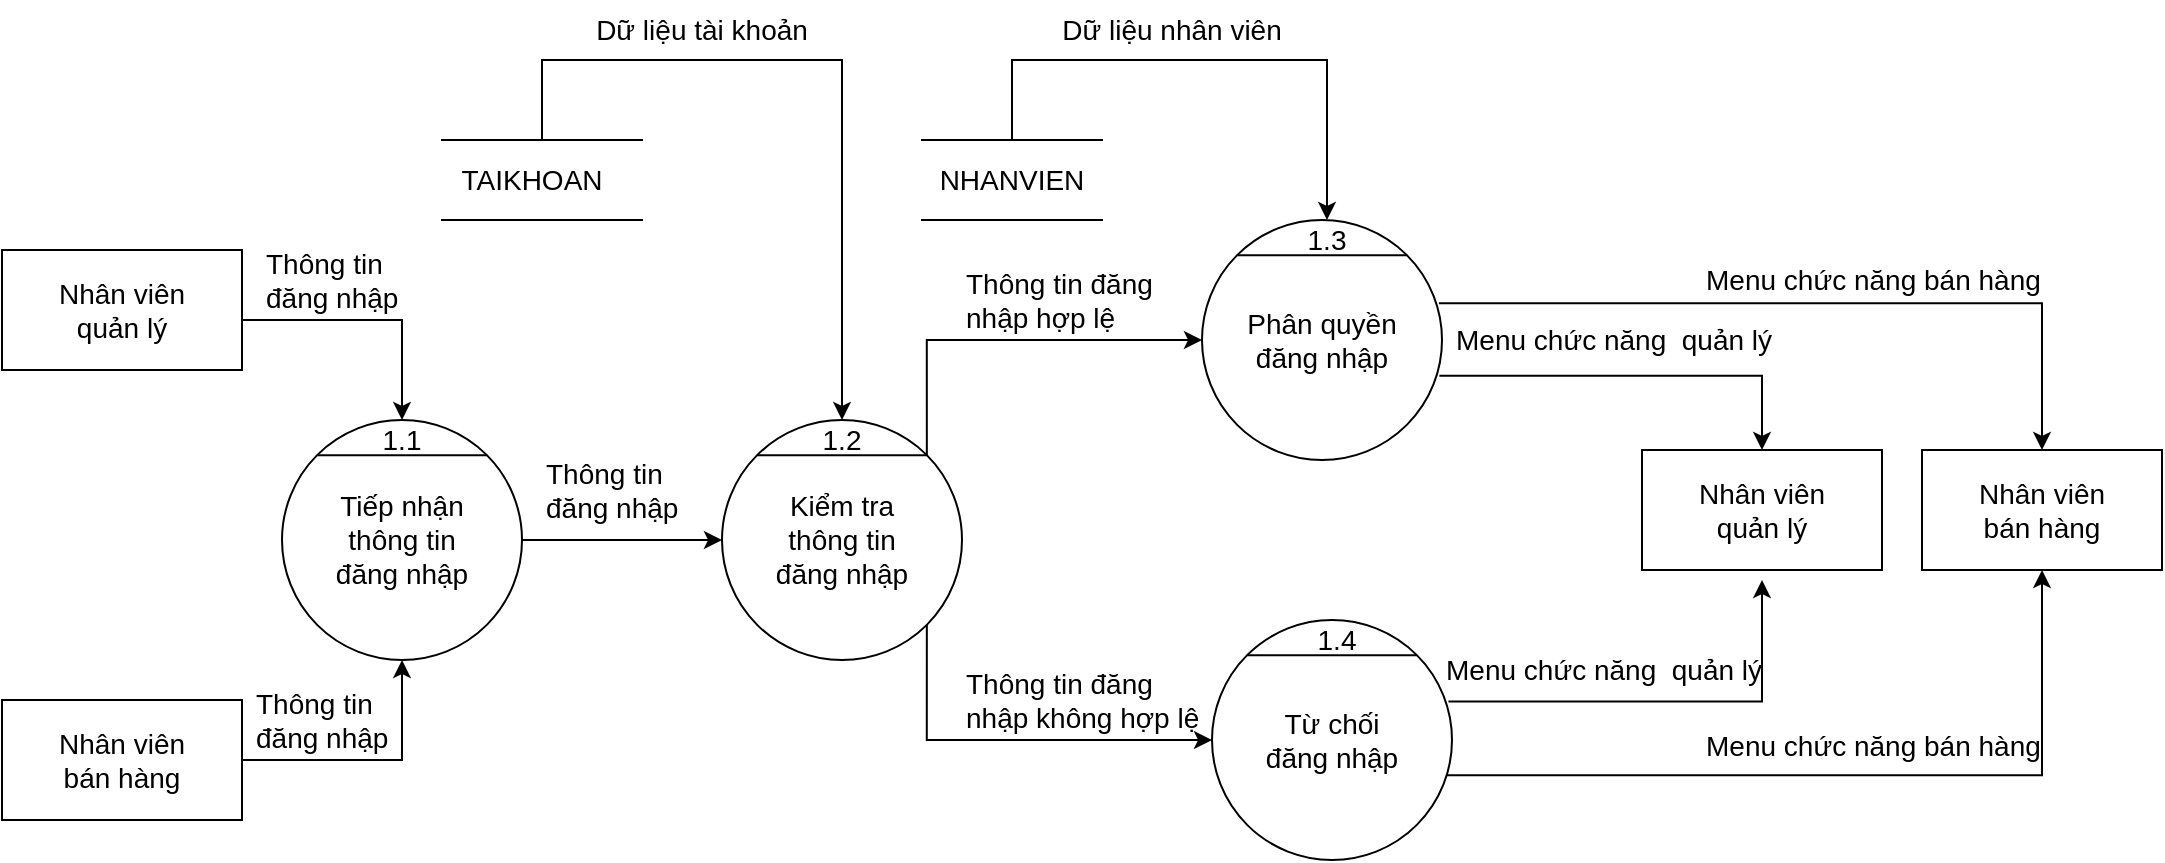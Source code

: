 <mxfile version="16.4.11" type="device"><diagram id="-AZ35yqICa79HWN4a_mX" name="Page-1"><mxGraphModel dx="3588" dy="641" grid="1" gridSize="10" guides="1" tooltips="1" connect="1" arrows="1" fold="1" page="1" pageScale="1" pageWidth="850" pageHeight="1100" math="0" shadow="0"><root><mxCell id="0"/><mxCell id="1" parent="0"/><mxCell id="zEwv8cIaA449K7Ah9avC-1" value="" style="ellipse;whiteSpace=wrap;html=1;aspect=fixed;" parent="1" vertex="1"><mxGeometry x="-1740" y="220" width="120" height="120" as="geometry"/></mxCell><mxCell id="zEwv8cIaA449K7Ah9avC-2" value="" style="endArrow=none;html=1;rounded=0;exitX=0;exitY=0;exitDx=0;exitDy=0;entryX=1;entryY=0;entryDx=0;entryDy=0;" parent="1" source="zEwv8cIaA449K7Ah9avC-1" target="zEwv8cIaA449K7Ah9avC-1" edge="1"><mxGeometry width="50" height="50" relative="1" as="geometry"><mxPoint x="-1400" y="775" as="sourcePoint"/><mxPoint x="-1350" y="725" as="targetPoint"/></mxGeometry></mxCell><mxCell id="zEwv8cIaA449K7Ah9avC-3" value="&lt;font style=&quot;font-size: 14px&quot;&gt;Tiếp nhận thông tin đăng nhập&lt;/font&gt;" style="text;html=1;strokeColor=none;fillColor=none;align=center;verticalAlign=middle;whiteSpace=wrap;rounded=0;" parent="1" vertex="1"><mxGeometry x="-1720" y="265" width="80" height="30" as="geometry"/></mxCell><mxCell id="zEwv8cIaA449K7Ah9avC-4" value="1.1" style="text;html=1;strokeColor=none;fillColor=none;align=center;verticalAlign=middle;whiteSpace=wrap;rounded=0;fontSize=14;" parent="1" vertex="1"><mxGeometry x="-1695" y="220" width="30" height="20" as="geometry"/></mxCell><mxCell id="zEwv8cIaA449K7Ah9avC-5" value="" style="rounded=0;whiteSpace=wrap;html=1;" parent="1" vertex="1"><mxGeometry x="-1880" y="135" width="120" height="60" as="geometry"/></mxCell><mxCell id="zEwv8cIaA449K7Ah9avC-6" value="" style="ellipse;whiteSpace=wrap;html=1;aspect=fixed;" parent="1" vertex="1"><mxGeometry x="-1520" y="220" width="120" height="120" as="geometry"/></mxCell><mxCell id="zEwv8cIaA449K7Ah9avC-7" value="" style="endArrow=none;html=1;rounded=0;exitX=0;exitY=0;exitDx=0;exitDy=0;entryX=1;entryY=0;entryDx=0;entryDy=0;" parent="1" source="zEwv8cIaA449K7Ah9avC-6" target="zEwv8cIaA449K7Ah9avC-6" edge="1"><mxGeometry width="50" height="50" relative="1" as="geometry"><mxPoint x="-1180" y="775" as="sourcePoint"/><mxPoint x="-1130" y="725" as="targetPoint"/></mxGeometry></mxCell><mxCell id="zEwv8cIaA449K7Ah9avC-8" value="&lt;span style=&quot;font-size: 14px&quot;&gt;Kiểm tra thông tin đăng nhập&lt;/span&gt;" style="text;html=1;strokeColor=none;fillColor=none;align=center;verticalAlign=middle;whiteSpace=wrap;rounded=0;" parent="1" vertex="1"><mxGeometry x="-1500" y="265" width="80" height="30" as="geometry"/></mxCell><mxCell id="zEwv8cIaA449K7Ah9avC-9" value="1.2" style="text;html=1;strokeColor=none;fillColor=none;align=center;verticalAlign=middle;whiteSpace=wrap;rounded=0;fontSize=14;" parent="1" vertex="1"><mxGeometry x="-1475" y="220" width="30" height="20" as="geometry"/></mxCell><mxCell id="zEwv8cIaA449K7Ah9avC-10" value="" style="ellipse;whiteSpace=wrap;html=1;aspect=fixed;" parent="1" vertex="1"><mxGeometry x="-1280" y="120" width="120" height="120" as="geometry"/></mxCell><mxCell id="zEwv8cIaA449K7Ah9avC-11" value="" style="endArrow=none;html=1;rounded=0;exitX=0;exitY=0;exitDx=0;exitDy=0;entryX=1;entryY=0;entryDx=0;entryDy=0;" parent="1" source="zEwv8cIaA449K7Ah9avC-10" target="zEwv8cIaA449K7Ah9avC-10" edge="1"><mxGeometry width="50" height="50" relative="1" as="geometry"><mxPoint x="-940" y="675" as="sourcePoint"/><mxPoint x="-890" y="625" as="targetPoint"/></mxGeometry></mxCell><mxCell id="zEwv8cIaA449K7Ah9avC-12" value="&lt;span style=&quot;font-size: 14px&quot;&gt;Phân quyền đăng nhập&lt;/span&gt;" style="text;html=1;strokeColor=none;fillColor=none;align=center;verticalAlign=middle;whiteSpace=wrap;rounded=0;" parent="1" vertex="1"><mxGeometry x="-1260" y="165" width="80" height="30" as="geometry"/></mxCell><mxCell id="zEwv8cIaA449K7Ah9avC-13" value="1.3" style="text;html=1;strokeColor=none;fillColor=none;align=center;verticalAlign=middle;whiteSpace=wrap;rounded=0;fontSize=14;" parent="1" vertex="1"><mxGeometry x="-1235" y="120" width="35" height="20" as="geometry"/></mxCell><mxCell id="zEwv8cIaA449K7Ah9avC-14" value="" style="rounded=0;whiteSpace=wrap;html=1;" parent="1" vertex="1"><mxGeometry x="-1880" y="360" width="120" height="60" as="geometry"/></mxCell><mxCell id="zEwv8cIaA449K7Ah9avC-15" value="Nhân viên quản lý" style="text;html=1;strokeColor=none;fillColor=none;align=center;verticalAlign=middle;whiteSpace=wrap;rounded=0;fontSize=14;" parent="1" vertex="1"><mxGeometry x="-1865" y="150" width="90" height="30" as="geometry"/></mxCell><mxCell id="zEwv8cIaA449K7Ah9avC-16" value="Nhân viên bán hàng" style="text;html=1;strokeColor=none;fillColor=none;align=center;verticalAlign=middle;whiteSpace=wrap;rounded=0;fontSize=14;" parent="1" vertex="1"><mxGeometry x="-1865" y="375" width="90" height="30" as="geometry"/></mxCell><mxCell id="zEwv8cIaA449K7Ah9avC-17" value="" style="rounded=0;whiteSpace=wrap;html=1;" parent="1" vertex="1"><mxGeometry x="-1060" y="235" width="120" height="60" as="geometry"/></mxCell><mxCell id="zEwv8cIaA449K7Ah9avC-18" value="Nhân viên quản lý" style="text;html=1;strokeColor=none;fillColor=none;align=center;verticalAlign=middle;whiteSpace=wrap;rounded=0;fontSize=14;" parent="1" vertex="1"><mxGeometry x="-1045" y="250" width="90" height="30" as="geometry"/></mxCell><mxCell id="zEwv8cIaA449K7Ah9avC-19" value="" style="rounded=0;whiteSpace=wrap;html=1;" parent="1" vertex="1"><mxGeometry x="-920" y="235" width="120" height="60" as="geometry"/></mxCell><mxCell id="zEwv8cIaA449K7Ah9avC-20" value="Nhân viên bán hàng" style="text;html=1;strokeColor=none;fillColor=none;align=center;verticalAlign=middle;whiteSpace=wrap;rounded=0;fontSize=14;" parent="1" vertex="1"><mxGeometry x="-905" y="250" width="90" height="30" as="geometry"/></mxCell><mxCell id="zEwv8cIaA449K7Ah9avC-21" value="" style="edgeStyle=segmentEdgeStyle;endArrow=classic;html=1;rounded=0;fontSize=14;exitX=1;exitY=0.5;exitDx=0;exitDy=0;" parent="1" source="zEwv8cIaA449K7Ah9avC-5" edge="1"><mxGeometry width="50" height="50" relative="1" as="geometry"><mxPoint x="-1470" y="250" as="sourcePoint"/><mxPoint x="-1680" y="220" as="targetPoint"/><Array as="points"><mxPoint x="-1680" y="170"/></Array></mxGeometry></mxCell><mxCell id="zEwv8cIaA449K7Ah9avC-22" value="" style="edgeStyle=segmentEdgeStyle;endArrow=classic;html=1;rounded=0;fontSize=14;exitX=1;exitY=0.5;exitDx=0;exitDy=0;entryX=0.5;entryY=1;entryDx=0;entryDy=0;" parent="1" source="zEwv8cIaA449K7Ah9avC-14" target="zEwv8cIaA449K7Ah9avC-1" edge="1"><mxGeometry width="50" height="50" relative="1" as="geometry"><mxPoint x="-1470" y="250" as="sourcePoint"/><mxPoint x="-1580" y="340" as="targetPoint"/><Array as="points"><mxPoint x="-1680" y="390"/></Array></mxGeometry></mxCell><mxCell id="zEwv8cIaA449K7Ah9avC-25" value="" style="endArrow=classic;html=1;rounded=0;fontSize=14;exitX=1;exitY=0.5;exitDx=0;exitDy=0;" parent="1" source="zEwv8cIaA449K7Ah9avC-1" edge="1"><mxGeometry width="50" height="50" relative="1" as="geometry"><mxPoint x="-1470" y="230" as="sourcePoint"/><mxPoint x="-1520" y="280" as="targetPoint"/></mxGeometry></mxCell><mxCell id="zEwv8cIaA449K7Ah9avC-27" value="" style="shape=partialRectangle;whiteSpace=wrap;html=1;left=0;right=0;fillColor=none;fontSize=14;" parent="1" vertex="1"><mxGeometry x="-1660" y="80" width="100" height="40" as="geometry"/></mxCell><mxCell id="zEwv8cIaA449K7Ah9avC-28" value="TAIKHOAN" style="text;html=1;strokeColor=none;fillColor=none;align=center;verticalAlign=middle;whiteSpace=wrap;rounded=0;fontSize=14;" parent="1" vertex="1"><mxGeometry x="-1690" y="90" width="150" height="20" as="geometry"/></mxCell><mxCell id="zEwv8cIaA449K7Ah9avC-29" value="" style="edgeStyle=segmentEdgeStyle;endArrow=classic;html=1;rounded=0;fontSize=14;entryX=0.5;entryY=0;entryDx=0;entryDy=0;exitX=0.5;exitY=0;exitDx=0;exitDy=0;" parent="1" source="zEwv8cIaA449K7Ah9avC-27" target="zEwv8cIaA449K7Ah9avC-9" edge="1"><mxGeometry width="50" height="50" relative="1" as="geometry"><mxPoint x="-1310" y="30" as="sourcePoint"/><mxPoint x="-1180" y="180" as="targetPoint"/><Array as="points"><mxPoint x="-1610" y="40"/><mxPoint x="-1460" y="40"/></Array></mxGeometry></mxCell><mxCell id="zEwv8cIaA449K7Ah9avC-31" value="" style="ellipse;whiteSpace=wrap;html=1;aspect=fixed;" parent="1" vertex="1"><mxGeometry x="-1275" y="320" width="120" height="120" as="geometry"/></mxCell><mxCell id="zEwv8cIaA449K7Ah9avC-32" value="" style="endArrow=none;html=1;rounded=0;exitX=0;exitY=0;exitDx=0;exitDy=0;entryX=1;entryY=0;entryDx=0;entryDy=0;" parent="1" source="zEwv8cIaA449K7Ah9avC-31" target="zEwv8cIaA449K7Ah9avC-31" edge="1"><mxGeometry width="50" height="50" relative="1" as="geometry"><mxPoint x="-935" y="875" as="sourcePoint"/><mxPoint x="-885" y="825" as="targetPoint"/></mxGeometry></mxCell><mxCell id="zEwv8cIaA449K7Ah9avC-33" value="&lt;span style=&quot;font-size: 14px&quot;&gt;Từ chối đăng nhập&lt;/span&gt;" style="text;html=1;strokeColor=none;fillColor=none;align=center;verticalAlign=middle;whiteSpace=wrap;rounded=0;" parent="1" vertex="1"><mxGeometry x="-1255" y="365" width="80" height="30" as="geometry"/></mxCell><mxCell id="zEwv8cIaA449K7Ah9avC-34" value="1.4" style="text;html=1;strokeColor=none;fillColor=none;align=center;verticalAlign=middle;whiteSpace=wrap;rounded=0;fontSize=14;" parent="1" vertex="1"><mxGeometry x="-1230" y="320" width="35" height="20" as="geometry"/></mxCell><mxCell id="zEwv8cIaA449K7Ah9avC-47" value="" style="shape=partialRectangle;whiteSpace=wrap;html=1;left=0;right=0;fillColor=none;fontSize=14;" parent="1" vertex="1"><mxGeometry x="-1420" y="80" width="90" height="40" as="geometry"/></mxCell><mxCell id="zEwv8cIaA449K7Ah9avC-48" value="NHANVIEN" style="text;html=1;strokeColor=none;fillColor=none;align=center;verticalAlign=middle;whiteSpace=wrap;rounded=0;fontSize=14;" parent="1" vertex="1"><mxGeometry x="-1420" y="85" width="90" height="30" as="geometry"/></mxCell><mxCell id="zEwv8cIaA449K7Ah9avC-49" value="" style="edgeStyle=segmentEdgeStyle;endArrow=classic;html=1;rounded=0;fontSize=14;exitX=0.5;exitY=0;exitDx=0;exitDy=0;entryX=0.5;entryY=0;entryDx=0;entryDy=0;" parent="1" source="zEwv8cIaA449K7Ah9avC-47" target="zEwv8cIaA449K7Ah9avC-13" edge="1"><mxGeometry width="50" height="50" relative="1" as="geometry"><mxPoint x="-1095" y="190" as="sourcePoint"/><mxPoint x="-1045" y="140" as="targetPoint"/><Array as="points"><mxPoint x="-1375" y="40"/><mxPoint x="-1217" y="40"/></Array></mxGeometry></mxCell><mxCell id="zEwv8cIaA449K7Ah9avC-54" value="" style="edgeStyle=segmentEdgeStyle;endArrow=classic;html=1;rounded=0;exitX=1;exitY=0;exitDx=0;exitDy=0;entryX=0;entryY=0.5;entryDx=0;entryDy=0;" parent="1" source="zEwv8cIaA449K7Ah9avC-6" target="zEwv8cIaA449K7Ah9avC-10" edge="1"><mxGeometry width="50" height="50" relative="1" as="geometry"><mxPoint x="-1310" y="330" as="sourcePoint"/><mxPoint x="-1260" y="280" as="targetPoint"/><Array as="points"><mxPoint x="-1418" y="180"/></Array></mxGeometry></mxCell><mxCell id="zEwv8cIaA449K7Ah9avC-55" value="" style="edgeStyle=segmentEdgeStyle;endArrow=classic;html=1;rounded=0;exitX=1;exitY=1;exitDx=0;exitDy=0;entryX=0;entryY=0.5;entryDx=0;entryDy=0;" parent="1" source="zEwv8cIaA449K7Ah9avC-6" target="zEwv8cIaA449K7Ah9avC-31" edge="1"><mxGeometry width="50" height="50" relative="1" as="geometry"><mxPoint x="-1450" y="400" as="sourcePoint"/><mxPoint x="-1400" y="350" as="targetPoint"/><Array as="points"><mxPoint x="-1418" y="380"/></Array></mxGeometry></mxCell><mxCell id="zEwv8cIaA449K7Ah9avC-56" value="" style="edgeStyle=segmentEdgeStyle;endArrow=classic;html=1;rounded=0;exitX=0.989;exitY=0.649;exitDx=0;exitDy=0;entryX=0.5;entryY=0;entryDx=0;entryDy=0;exitPerimeter=0;" parent="1" source="zEwv8cIaA449K7Ah9avC-10" target="zEwv8cIaA449K7Ah9avC-17" edge="1"><mxGeometry width="50" height="50" relative="1" as="geometry"><mxPoint x="-1180" y="230" as="sourcePoint"/><mxPoint x="-1130" y="180" as="targetPoint"/></mxGeometry></mxCell><mxCell id="zEwv8cIaA449K7Ah9avC-57" value="" style="edgeStyle=segmentEdgeStyle;endArrow=classic;html=1;rounded=0;entryX=0.5;entryY=0;entryDx=0;entryDy=0;exitX=0.987;exitY=0.347;exitDx=0;exitDy=0;exitPerimeter=0;" parent="1" target="zEwv8cIaA449K7Ah9avC-19" edge="1" source="zEwv8cIaA449K7Ah9avC-10"><mxGeometry width="50" height="50" relative="1" as="geometry"><mxPoint x="-1080" y="160" as="sourcePoint"/><mxPoint x="-1130" y="180" as="targetPoint"/></mxGeometry></mxCell><mxCell id="zEwv8cIaA449K7Ah9avC-58" value="" style="edgeStyle=segmentEdgeStyle;endArrow=classic;html=1;rounded=0;exitX=0.978;exitY=0.647;exitDx=0;exitDy=0;exitPerimeter=0;entryX=0.5;entryY=1;entryDx=0;entryDy=0;" parent="1" source="zEwv8cIaA449K7Ah9avC-31" edge="1" target="zEwv8cIaA449K7Ah9avC-19"><mxGeometry width="50" height="50" relative="1" as="geometry"><mxPoint x="-1080" y="404.91" as="sourcePoint"/><mxPoint x="-700" y="300" as="targetPoint"/></mxGeometry></mxCell><mxCell id="zEwv8cIaA449K7Ah9avC-59" value="" style="edgeStyle=segmentEdgeStyle;endArrow=classic;html=1;rounded=0;exitX=0.985;exitY=0.34;exitDx=0;exitDy=0;exitPerimeter=0;" parent="1" edge="1" source="zEwv8cIaA449K7Ah9avC-31"><mxGeometry width="50" height="50" relative="1" as="geometry"><mxPoint x="-1080" y="360" as="sourcePoint"/><mxPoint x="-1000" y="300" as="targetPoint"/></mxGeometry></mxCell><mxCell id="0lxfWFzO2v186AXmKdVu-1" value="&lt;font style=&quot;font-size: 14px&quot;&gt;Thông tin đăng nhập&lt;/font&gt;" style="text;html=1;strokeColor=none;fillColor=none;align=left;verticalAlign=middle;whiteSpace=wrap;rounded=0;" vertex="1" parent="1"><mxGeometry x="-1750" y="135" width="90" height="30" as="geometry"/></mxCell><mxCell id="0lxfWFzO2v186AXmKdVu-2" value="&lt;font style=&quot;font-size: 14px&quot;&gt;Thông tin đăng nhập&lt;/font&gt;" style="text;html=1;strokeColor=none;fillColor=none;align=left;verticalAlign=middle;whiteSpace=wrap;rounded=0;" vertex="1" parent="1"><mxGeometry x="-1755" y="355" width="90" height="30" as="geometry"/></mxCell><mxCell id="0lxfWFzO2v186AXmKdVu-3" value="&lt;font style=&quot;font-size: 14px&quot;&gt;Thông tin đăng nhập&lt;/font&gt;" style="text;html=1;strokeColor=none;fillColor=none;align=left;verticalAlign=middle;whiteSpace=wrap;rounded=0;" vertex="1" parent="1"><mxGeometry x="-1610" y="240" width="90" height="30" as="geometry"/></mxCell><mxCell id="0lxfWFzO2v186AXmKdVu-4" value="&lt;font style=&quot;font-size: 14px&quot;&gt;Dữ liệu tài khoản&lt;/font&gt;" style="text;html=1;strokeColor=none;fillColor=none;align=center;verticalAlign=middle;whiteSpace=wrap;rounded=0;" vertex="1" parent="1"><mxGeometry x="-1590" y="10" width="120" height="30" as="geometry"/></mxCell><mxCell id="0lxfWFzO2v186AXmKdVu-6" value="&lt;font style=&quot;font-size: 14px&quot;&gt;Dữ liệu nhân viên&lt;/font&gt;" style="text;html=1;strokeColor=none;fillColor=none;align=center;verticalAlign=middle;whiteSpace=wrap;rounded=0;" vertex="1" parent="1"><mxGeometry x="-1360" y="10" width="130" height="30" as="geometry"/></mxCell><mxCell id="0lxfWFzO2v186AXmKdVu-7" value="&lt;font style=&quot;font-size: 14px&quot;&gt;Thông tin đăng nhập hợp lệ&lt;/font&gt;" style="text;html=1;strokeColor=none;fillColor=none;align=left;verticalAlign=middle;whiteSpace=wrap;rounded=0;" vertex="1" parent="1"><mxGeometry x="-1400" y="145" width="110" height="30" as="geometry"/></mxCell><mxCell id="0lxfWFzO2v186AXmKdVu-8" value="&lt;font style=&quot;font-size: 14px&quot;&gt;Thông tin đăng nhập không hợp lệ&lt;/font&gt;" style="text;html=1;strokeColor=none;fillColor=none;align=left;verticalAlign=middle;whiteSpace=wrap;rounded=0;" vertex="1" parent="1"><mxGeometry x="-1400" y="345" width="120" height="30" as="geometry"/></mxCell><mxCell id="0lxfWFzO2v186AXmKdVu-9" style="edgeStyle=orthogonalEdgeStyle;rounded=0;orthogonalLoop=1;jettySize=auto;html=1;exitX=0.5;exitY=1;exitDx=0;exitDy=0;fontSize=14;" edge="1" parent="1" source="0lxfWFzO2v186AXmKdVu-7" target="0lxfWFzO2v186AXmKdVu-7"><mxGeometry relative="1" as="geometry"/></mxCell><mxCell id="0lxfWFzO2v186AXmKdVu-10" value="&lt;span style=&quot;font-size: 14px&quot;&gt;Menu chức năng bán hàng&lt;/span&gt;" style="text;html=1;strokeColor=none;fillColor=none;align=left;verticalAlign=middle;whiteSpace=wrap;rounded=0;" vertex="1" parent="1"><mxGeometry x="-1030" y="135" width="170" height="30" as="geometry"/></mxCell><mxCell id="0lxfWFzO2v186AXmKdVu-11" value="&lt;span style=&quot;font-size: 14px&quot;&gt;Menu chức năng&amp;nbsp; quản lý&lt;br&gt;&lt;/span&gt;" style="text;html=1;strokeColor=none;fillColor=none;align=left;verticalAlign=middle;whiteSpace=wrap;rounded=0;" vertex="1" parent="1"><mxGeometry x="-1155" y="165" width="170" height="30" as="geometry"/></mxCell><mxCell id="0lxfWFzO2v186AXmKdVu-12" value="&lt;span style=&quot;font-size: 14px&quot;&gt;Menu chức năng&amp;nbsp; quản lý&lt;br&gt;&lt;/span&gt;" style="text;html=1;strokeColor=none;fillColor=none;align=left;verticalAlign=middle;whiteSpace=wrap;rounded=0;" vertex="1" parent="1"><mxGeometry x="-1160" y="330" width="170" height="30" as="geometry"/></mxCell><mxCell id="0lxfWFzO2v186AXmKdVu-13" value="&lt;span style=&quot;font-size: 14px&quot;&gt;Menu chức năng bán hàng&lt;/span&gt;" style="text;html=1;strokeColor=none;fillColor=none;align=left;verticalAlign=middle;whiteSpace=wrap;rounded=0;" vertex="1" parent="1"><mxGeometry x="-1030" y="370" width="170" height="25" as="geometry"/></mxCell></root></mxGraphModel></diagram></mxfile>